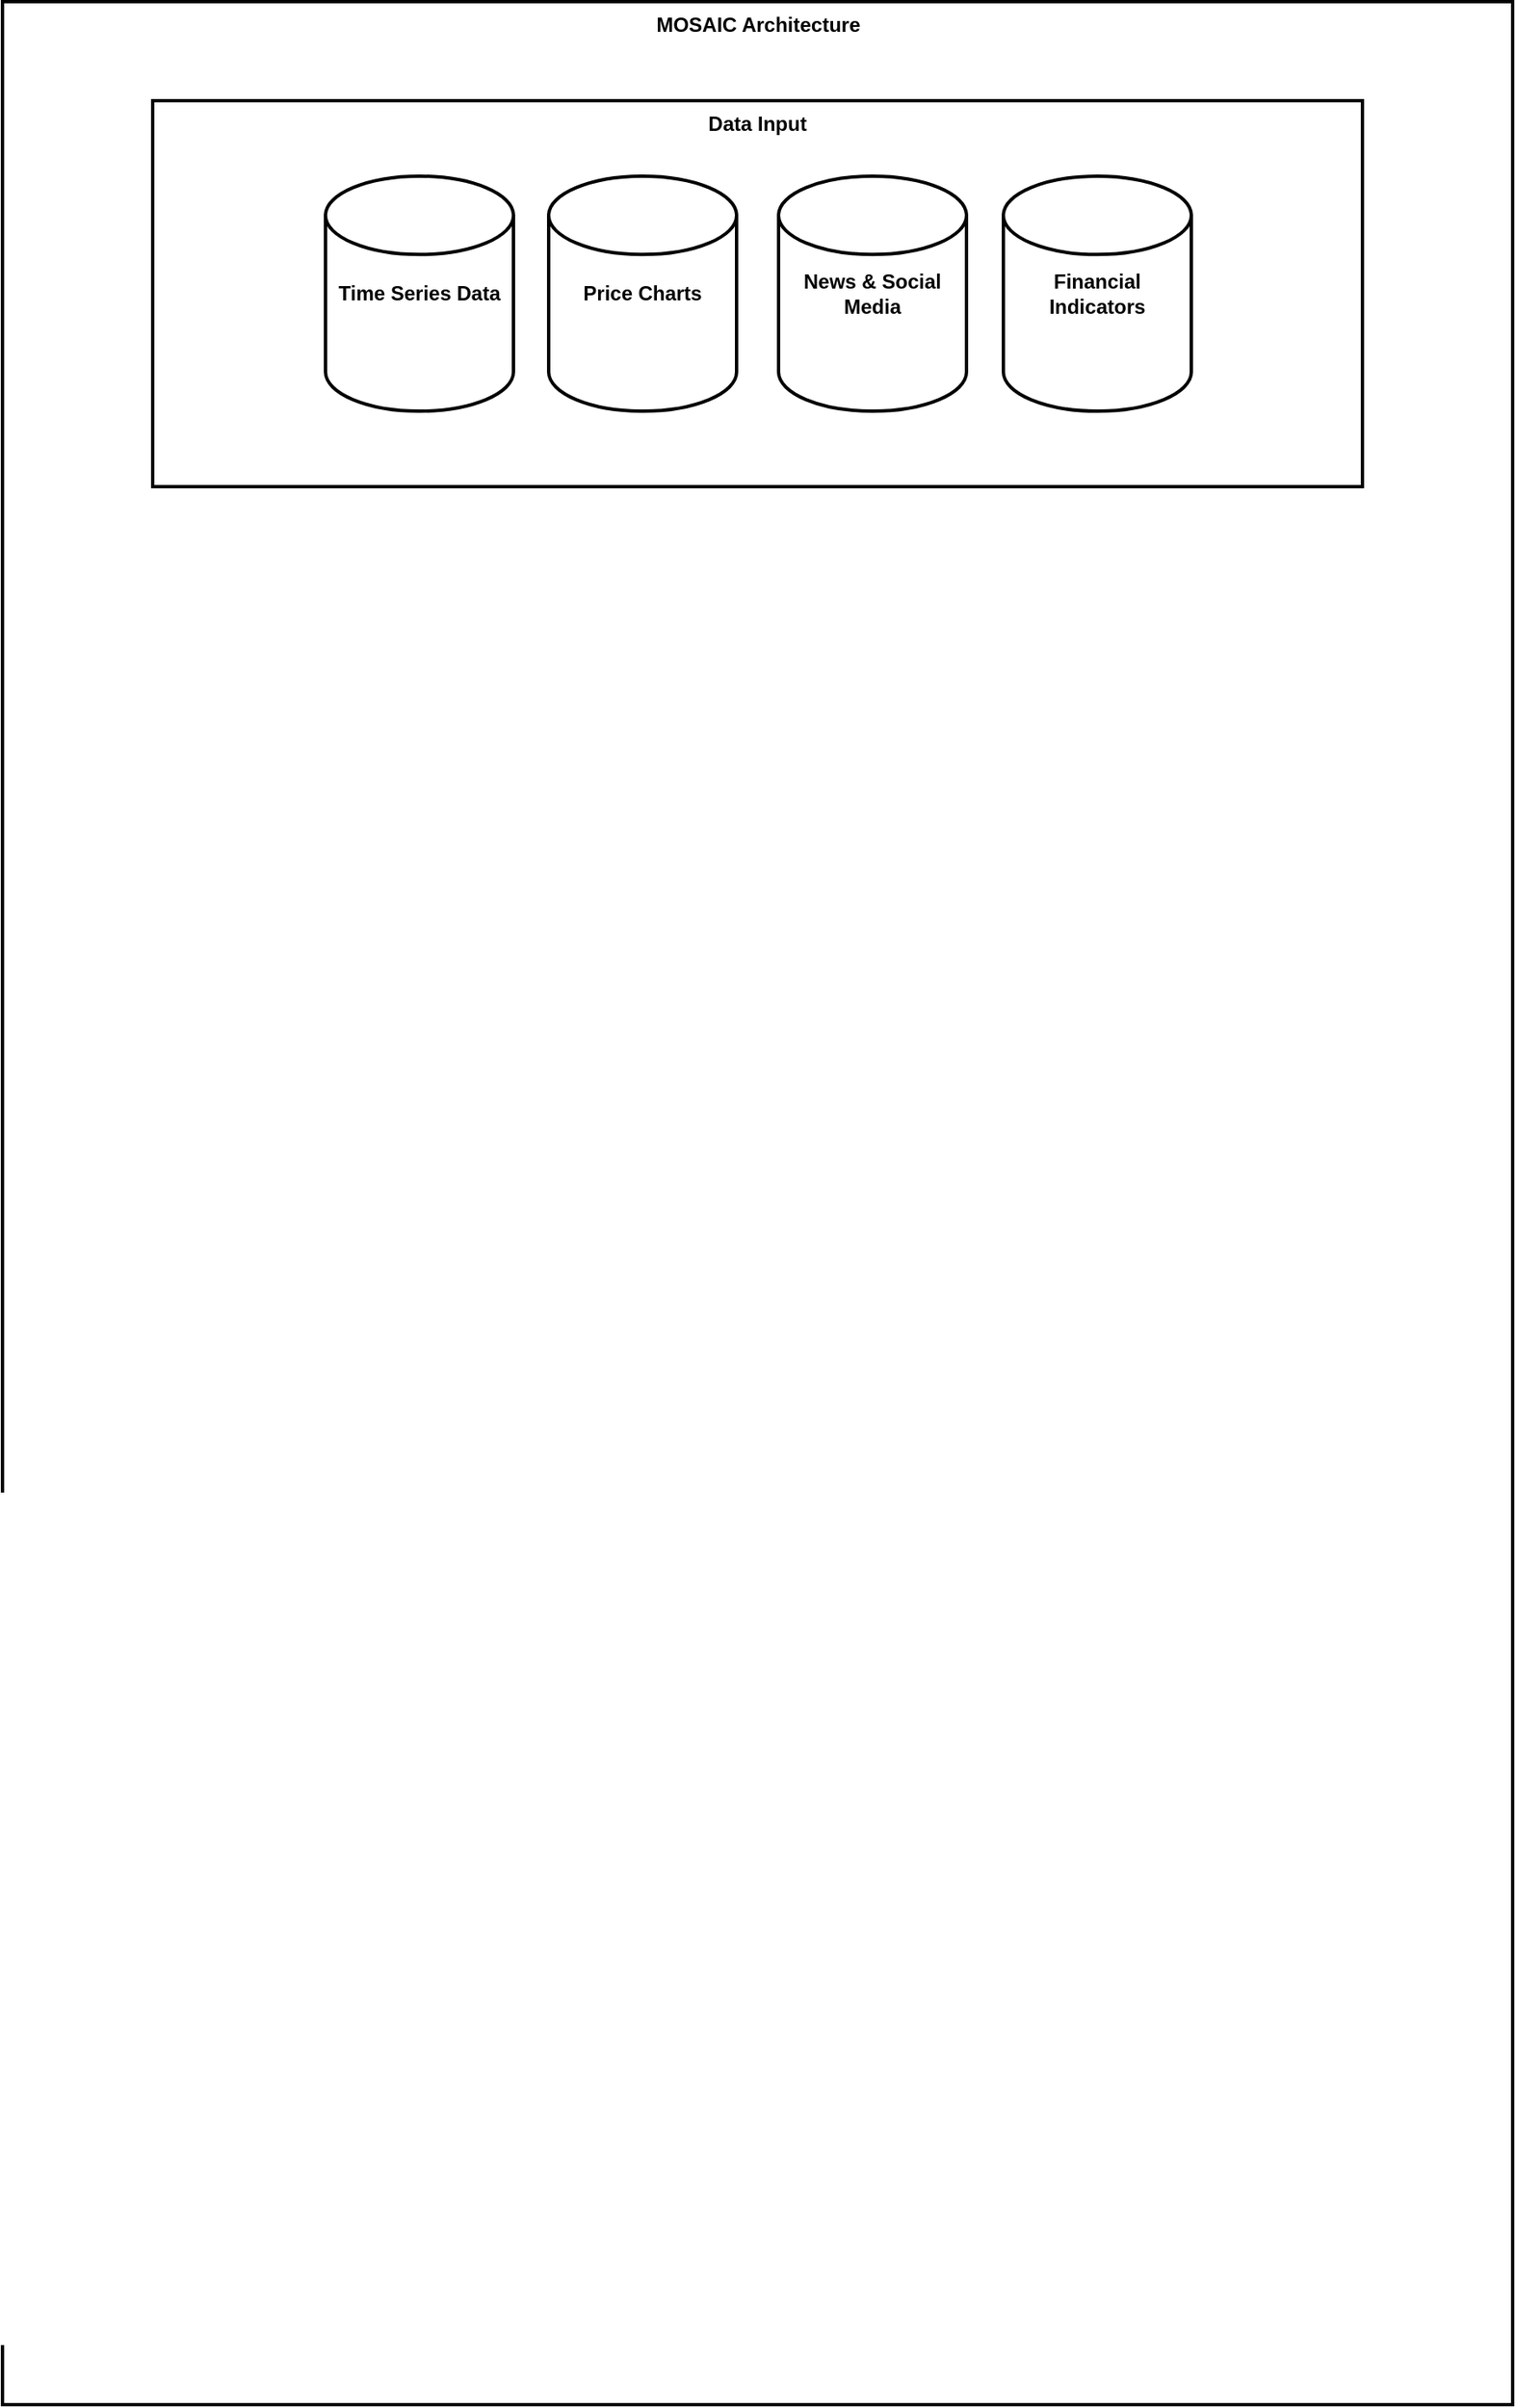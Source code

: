 <mxfile version="24.7.6">
  <diagram name="Page-1" id="5rtCzuBLSSJNc42E7Tf_">
    <mxGraphModel dx="2185" dy="4433" grid="0" gridSize="10" guides="1" tooltips="1" connect="1" arrows="1" fold="1" page="0" pageScale="1" pageWidth="827" pageHeight="1169" math="0" shadow="0">
      <root>
        <mxCell id="0" />
        <mxCell id="1" parent="0" />
        <mxCell id="2" value="MOSAIC Architecture" style="whiteSpace=wrap;strokeWidth=2;verticalAlign=top;fontStyle=1" parent="1" vertex="1">
          <mxGeometry x="-126.5" y="84" width="900" height="1432" as="geometry" />
        </mxCell>
        <mxCell id="2MYTreAhn4b-hsI4auFL-12" value="Data Input" style="whiteSpace=wrap;strokeWidth=2;verticalAlign=top;fontStyle=1" vertex="1" parent="1">
          <mxGeometry x="-37" y="143" width="721" height="230" as="geometry" />
        </mxCell>
        <mxCell id="2MYTreAhn4b-hsI4auFL-8" value="&lt;b&gt;Time Series Data&lt;/b&gt;" style="strokeWidth=2;html=1;shape=mxgraph.flowchart.database;whiteSpace=wrap;" vertex="1" parent="1">
          <mxGeometry x="66" y="188" width="112" height="140" as="geometry" />
        </mxCell>
        <mxCell id="2MYTreAhn4b-hsI4auFL-9" value="&lt;b&gt;Price Charts&lt;/b&gt;" style="strokeWidth=2;html=1;shape=mxgraph.flowchart.database;whiteSpace=wrap;" vertex="1" parent="1">
          <mxGeometry x="199" y="188" width="112" height="140" as="geometry" />
        </mxCell>
        <mxCell id="2MYTreAhn4b-hsI4auFL-10" value="&lt;b&gt;News &amp;amp; Social Media&lt;/b&gt;" style="strokeWidth=2;html=1;shape=mxgraph.flowchart.database;whiteSpace=wrap;" vertex="1" parent="1">
          <mxGeometry x="336" y="188" width="112" height="140" as="geometry" />
        </mxCell>
        <mxCell id="2MYTreAhn4b-hsI4auFL-11" value="&lt;b&gt;Financial Indicators&lt;/b&gt;" style="strokeWidth=2;html=1;shape=mxgraph.flowchart.database;whiteSpace=wrap;" vertex="1" parent="1">
          <mxGeometry x="470" y="188" width="112" height="140" as="geometry" />
        </mxCell>
      </root>
    </mxGraphModel>
  </diagram>
</mxfile>
